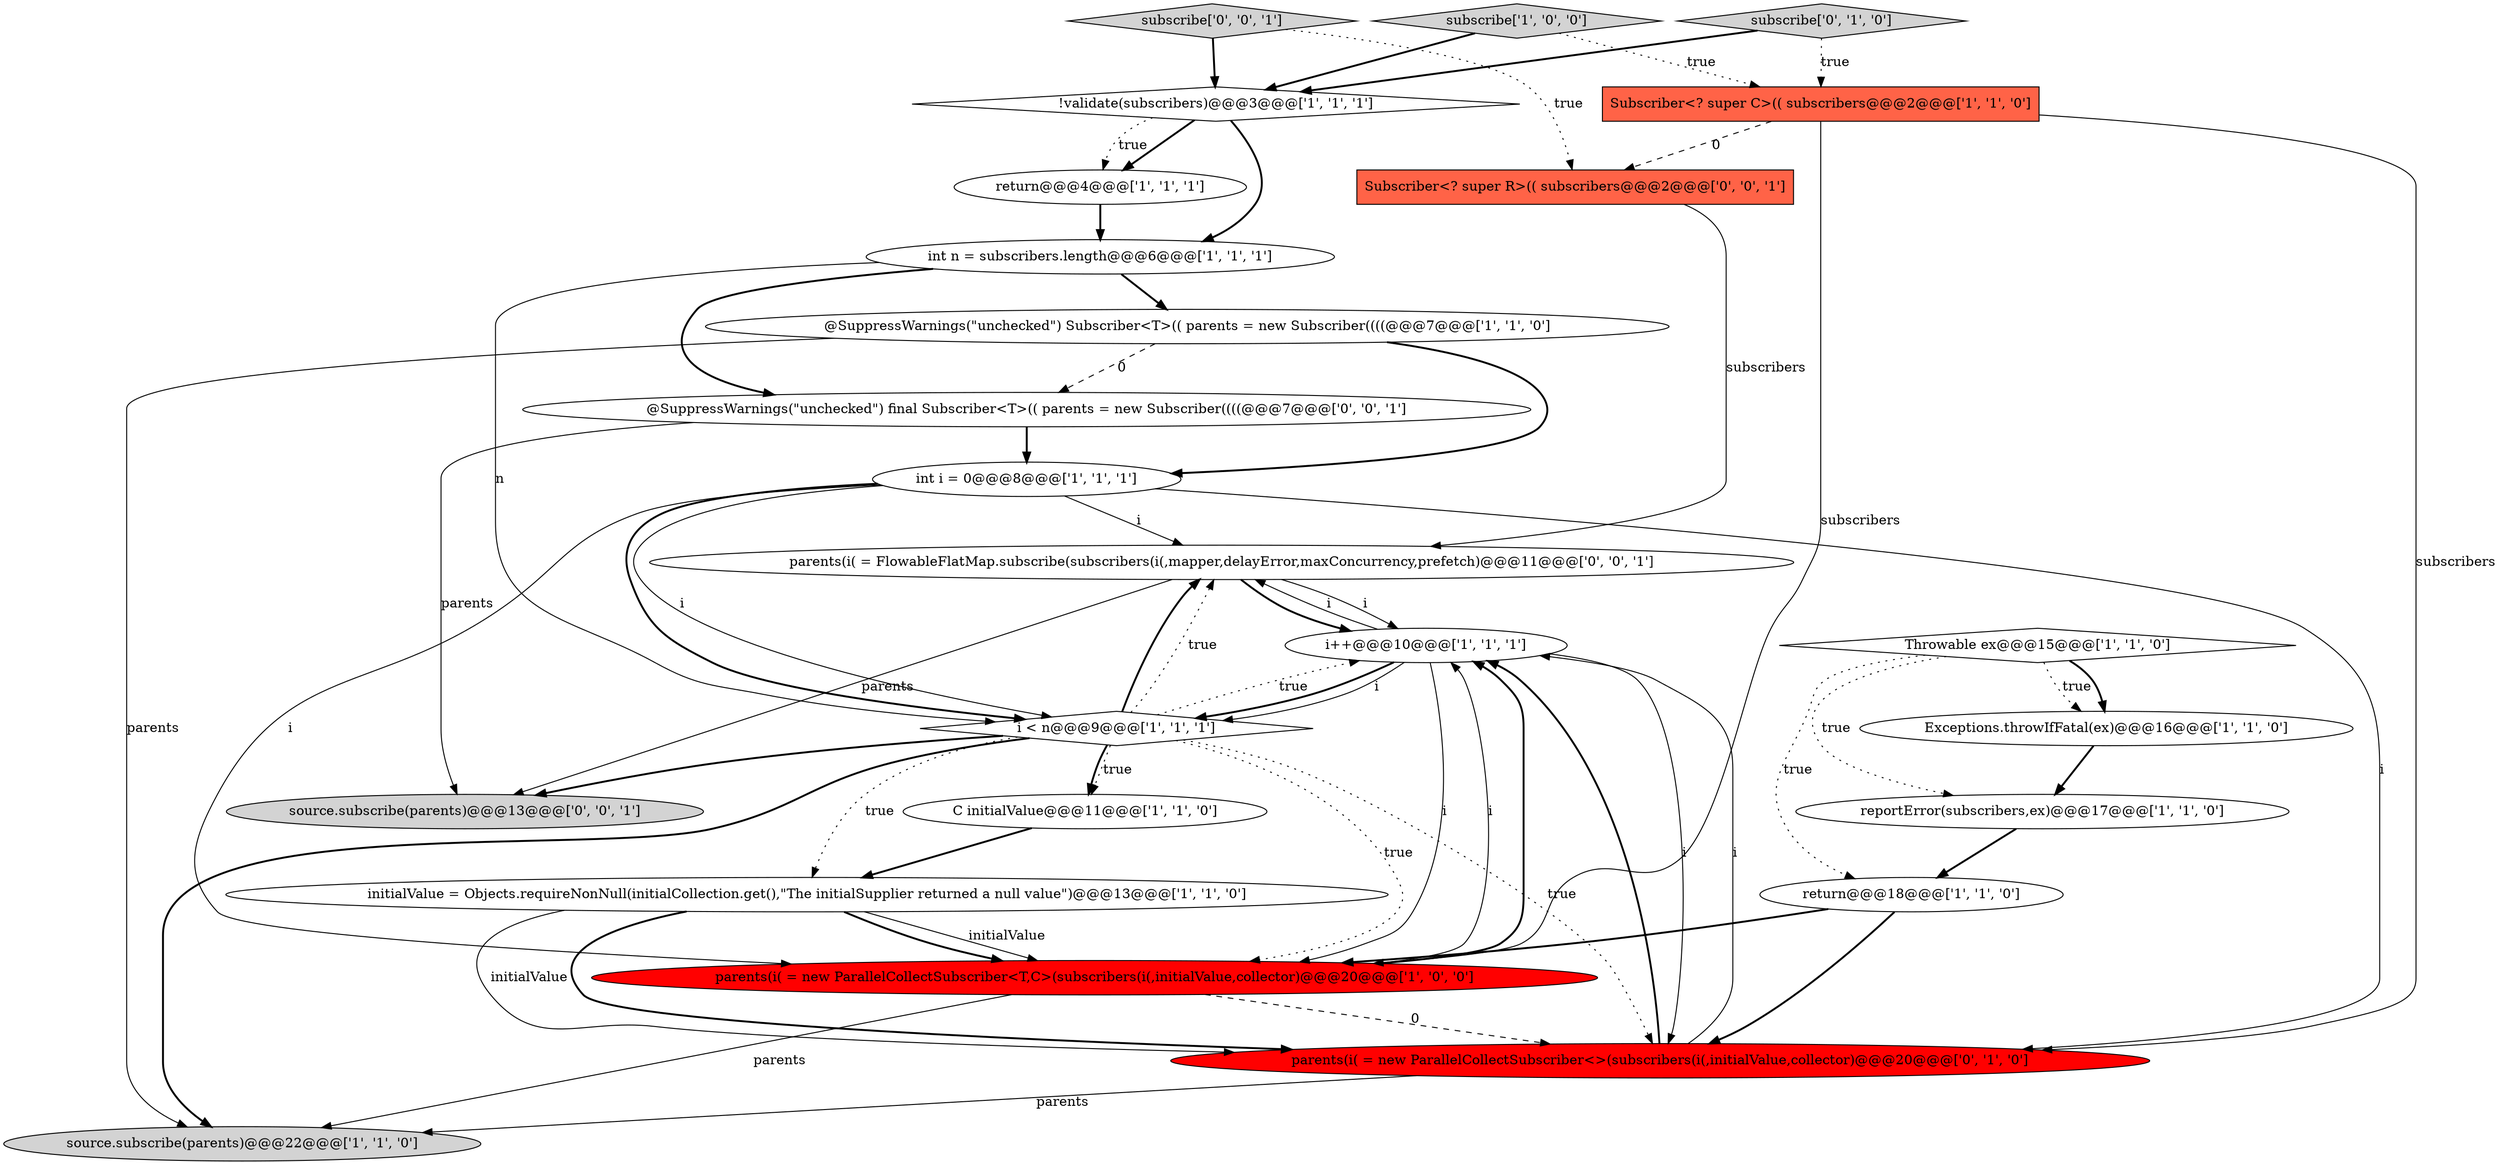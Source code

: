 digraph {
20 [style = filled, label = "Subscriber<? super R>(( subscribers@@@2@@@['0', '0', '1']", fillcolor = tomato, shape = box image = "AAA0AAABBB3BBB"];
14 [style = filled, label = "!validate(subscribers)@@@3@@@['1', '1', '1']", fillcolor = white, shape = diamond image = "AAA0AAABBB1BBB"];
11 [style = filled, label = "i < n@@@9@@@['1', '1', '1']", fillcolor = white, shape = diamond image = "AAA0AAABBB1BBB"];
22 [style = filled, label = "subscribe['0', '0', '1']", fillcolor = lightgray, shape = diamond image = "AAA0AAABBB3BBB"];
3 [style = filled, label = "Throwable ex@@@15@@@['1', '1', '0']", fillcolor = white, shape = diamond image = "AAA0AAABBB1BBB"];
18 [style = filled, label = "subscribe['0', '1', '0']", fillcolor = lightgray, shape = diamond image = "AAA0AAABBB2BBB"];
5 [style = filled, label = "reportError(subscribers,ex)@@@17@@@['1', '1', '0']", fillcolor = white, shape = ellipse image = "AAA0AAABBB1BBB"];
2 [style = filled, label = "int i = 0@@@8@@@['1', '1', '1']", fillcolor = white, shape = ellipse image = "AAA0AAABBB1BBB"];
7 [style = filled, label = "C initialValue@@@11@@@['1', '1', '0']", fillcolor = white, shape = ellipse image = "AAA0AAABBB1BBB"];
17 [style = filled, label = "parents(i( = new ParallelCollectSubscriber<>(subscribers(i(,initialValue,collector)@@@20@@@['0', '1', '0']", fillcolor = red, shape = ellipse image = "AAA1AAABBB2BBB"];
6 [style = filled, label = "return@@@4@@@['1', '1', '1']", fillcolor = white, shape = ellipse image = "AAA0AAABBB1BBB"];
10 [style = filled, label = "int n = subscribers.length@@@6@@@['1', '1', '1']", fillcolor = white, shape = ellipse image = "AAA0AAABBB1BBB"];
23 [style = filled, label = "source.subscribe(parents)@@@13@@@['0', '0', '1']", fillcolor = lightgray, shape = ellipse image = "AAA0AAABBB3BBB"];
8 [style = filled, label = "parents(i( = new ParallelCollectSubscriber<T,C>(subscribers(i(,initialValue,collector)@@@20@@@['1', '0', '0']", fillcolor = red, shape = ellipse image = "AAA1AAABBB1BBB"];
9 [style = filled, label = "Exceptions.throwIfFatal(ex)@@@16@@@['1', '1', '0']", fillcolor = white, shape = ellipse image = "AAA0AAABBB1BBB"];
13 [style = filled, label = "initialValue = Objects.requireNonNull(initialCollection.get(),\"The initialSupplier returned a null value\")@@@13@@@['1', '1', '0']", fillcolor = white, shape = ellipse image = "AAA0AAABBB1BBB"];
4 [style = filled, label = "source.subscribe(parents)@@@22@@@['1', '1', '0']", fillcolor = lightgray, shape = ellipse image = "AAA0AAABBB1BBB"];
1 [style = filled, label = "return@@@18@@@['1', '1', '0']", fillcolor = white, shape = ellipse image = "AAA0AAABBB1BBB"];
15 [style = filled, label = "@SuppressWarnings(\"unchecked\") Subscriber<T>(( parents = new Subscriber((((@@@7@@@['1', '1', '0']", fillcolor = white, shape = ellipse image = "AAA0AAABBB1BBB"];
16 [style = filled, label = "i++@@@10@@@['1', '1', '1']", fillcolor = white, shape = ellipse image = "AAA0AAABBB1BBB"];
19 [style = filled, label = "@SuppressWarnings(\"unchecked\") final Subscriber<T>(( parents = new Subscriber((((@@@7@@@['0', '0', '1']", fillcolor = white, shape = ellipse image = "AAA0AAABBB3BBB"];
0 [style = filled, label = "Subscriber<? super C>(( subscribers@@@2@@@['1', '1', '0']", fillcolor = tomato, shape = box image = "AAA0AAABBB1BBB"];
21 [style = filled, label = "parents(i( = FlowableFlatMap.subscribe(subscribers(i(,mapper,delayError,maxConcurrency,prefetch)@@@11@@@['0', '0', '1']", fillcolor = white, shape = ellipse image = "AAA0AAABBB3BBB"];
12 [style = filled, label = "subscribe['1', '0', '0']", fillcolor = lightgray, shape = diamond image = "AAA0AAABBB1BBB"];
7->13 [style = bold, label=""];
11->7 [style = dotted, label="true"];
8->16 [style = bold, label=""];
2->21 [style = solid, label="i"];
15->2 [style = bold, label=""];
16->11 [style = bold, label=""];
10->15 [style = bold, label=""];
0->17 [style = solid, label="subscribers"];
16->17 [style = solid, label="i"];
8->16 [style = solid, label="i"];
1->8 [style = bold, label=""];
16->21 [style = solid, label="i"];
10->19 [style = bold, label=""];
11->21 [style = bold, label=""];
11->4 [style = bold, label=""];
11->17 [style = dotted, label="true"];
14->10 [style = bold, label=""];
13->8 [style = solid, label="initialValue"];
19->2 [style = bold, label=""];
11->13 [style = dotted, label="true"];
15->4 [style = solid, label="parents"];
21->23 [style = solid, label="parents"];
3->9 [style = dotted, label="true"];
15->19 [style = dashed, label="0"];
0->20 [style = dashed, label="0"];
2->8 [style = solid, label="i"];
1->17 [style = bold, label=""];
8->4 [style = solid, label="parents"];
20->21 [style = solid, label="subscribers"];
3->9 [style = bold, label=""];
5->1 [style = bold, label=""];
13->17 [style = bold, label=""];
16->11 [style = solid, label="i"];
17->16 [style = solid, label="i"];
2->11 [style = solid, label="i"];
3->5 [style = dotted, label="true"];
22->20 [style = dotted, label="true"];
17->4 [style = solid, label="parents"];
0->8 [style = solid, label="subscribers"];
13->17 [style = solid, label="initialValue"];
6->10 [style = bold, label=""];
11->7 [style = bold, label=""];
10->11 [style = solid, label="n"];
12->14 [style = bold, label=""];
12->0 [style = dotted, label="true"];
11->16 [style = dotted, label="true"];
18->0 [style = dotted, label="true"];
9->5 [style = bold, label=""];
21->16 [style = bold, label=""];
11->8 [style = dotted, label="true"];
8->17 [style = dashed, label="0"];
19->23 [style = solid, label="parents"];
11->21 [style = dotted, label="true"];
2->17 [style = solid, label="i"];
13->8 [style = bold, label=""];
22->14 [style = bold, label=""];
11->23 [style = bold, label=""];
3->1 [style = dotted, label="true"];
16->8 [style = solid, label="i"];
14->6 [style = bold, label=""];
2->11 [style = bold, label=""];
21->16 [style = solid, label="i"];
17->16 [style = bold, label=""];
18->14 [style = bold, label=""];
14->6 [style = dotted, label="true"];
}
